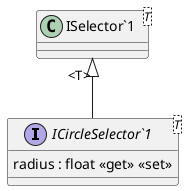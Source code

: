 @startuml
interface "ICircleSelector`1"<T> {
    radius : float <<get>> <<set>>
}
class "ISelector`1"<T> {
}
"ISelector`1" "<T>" <|-- "ICircleSelector`1"
@enduml
